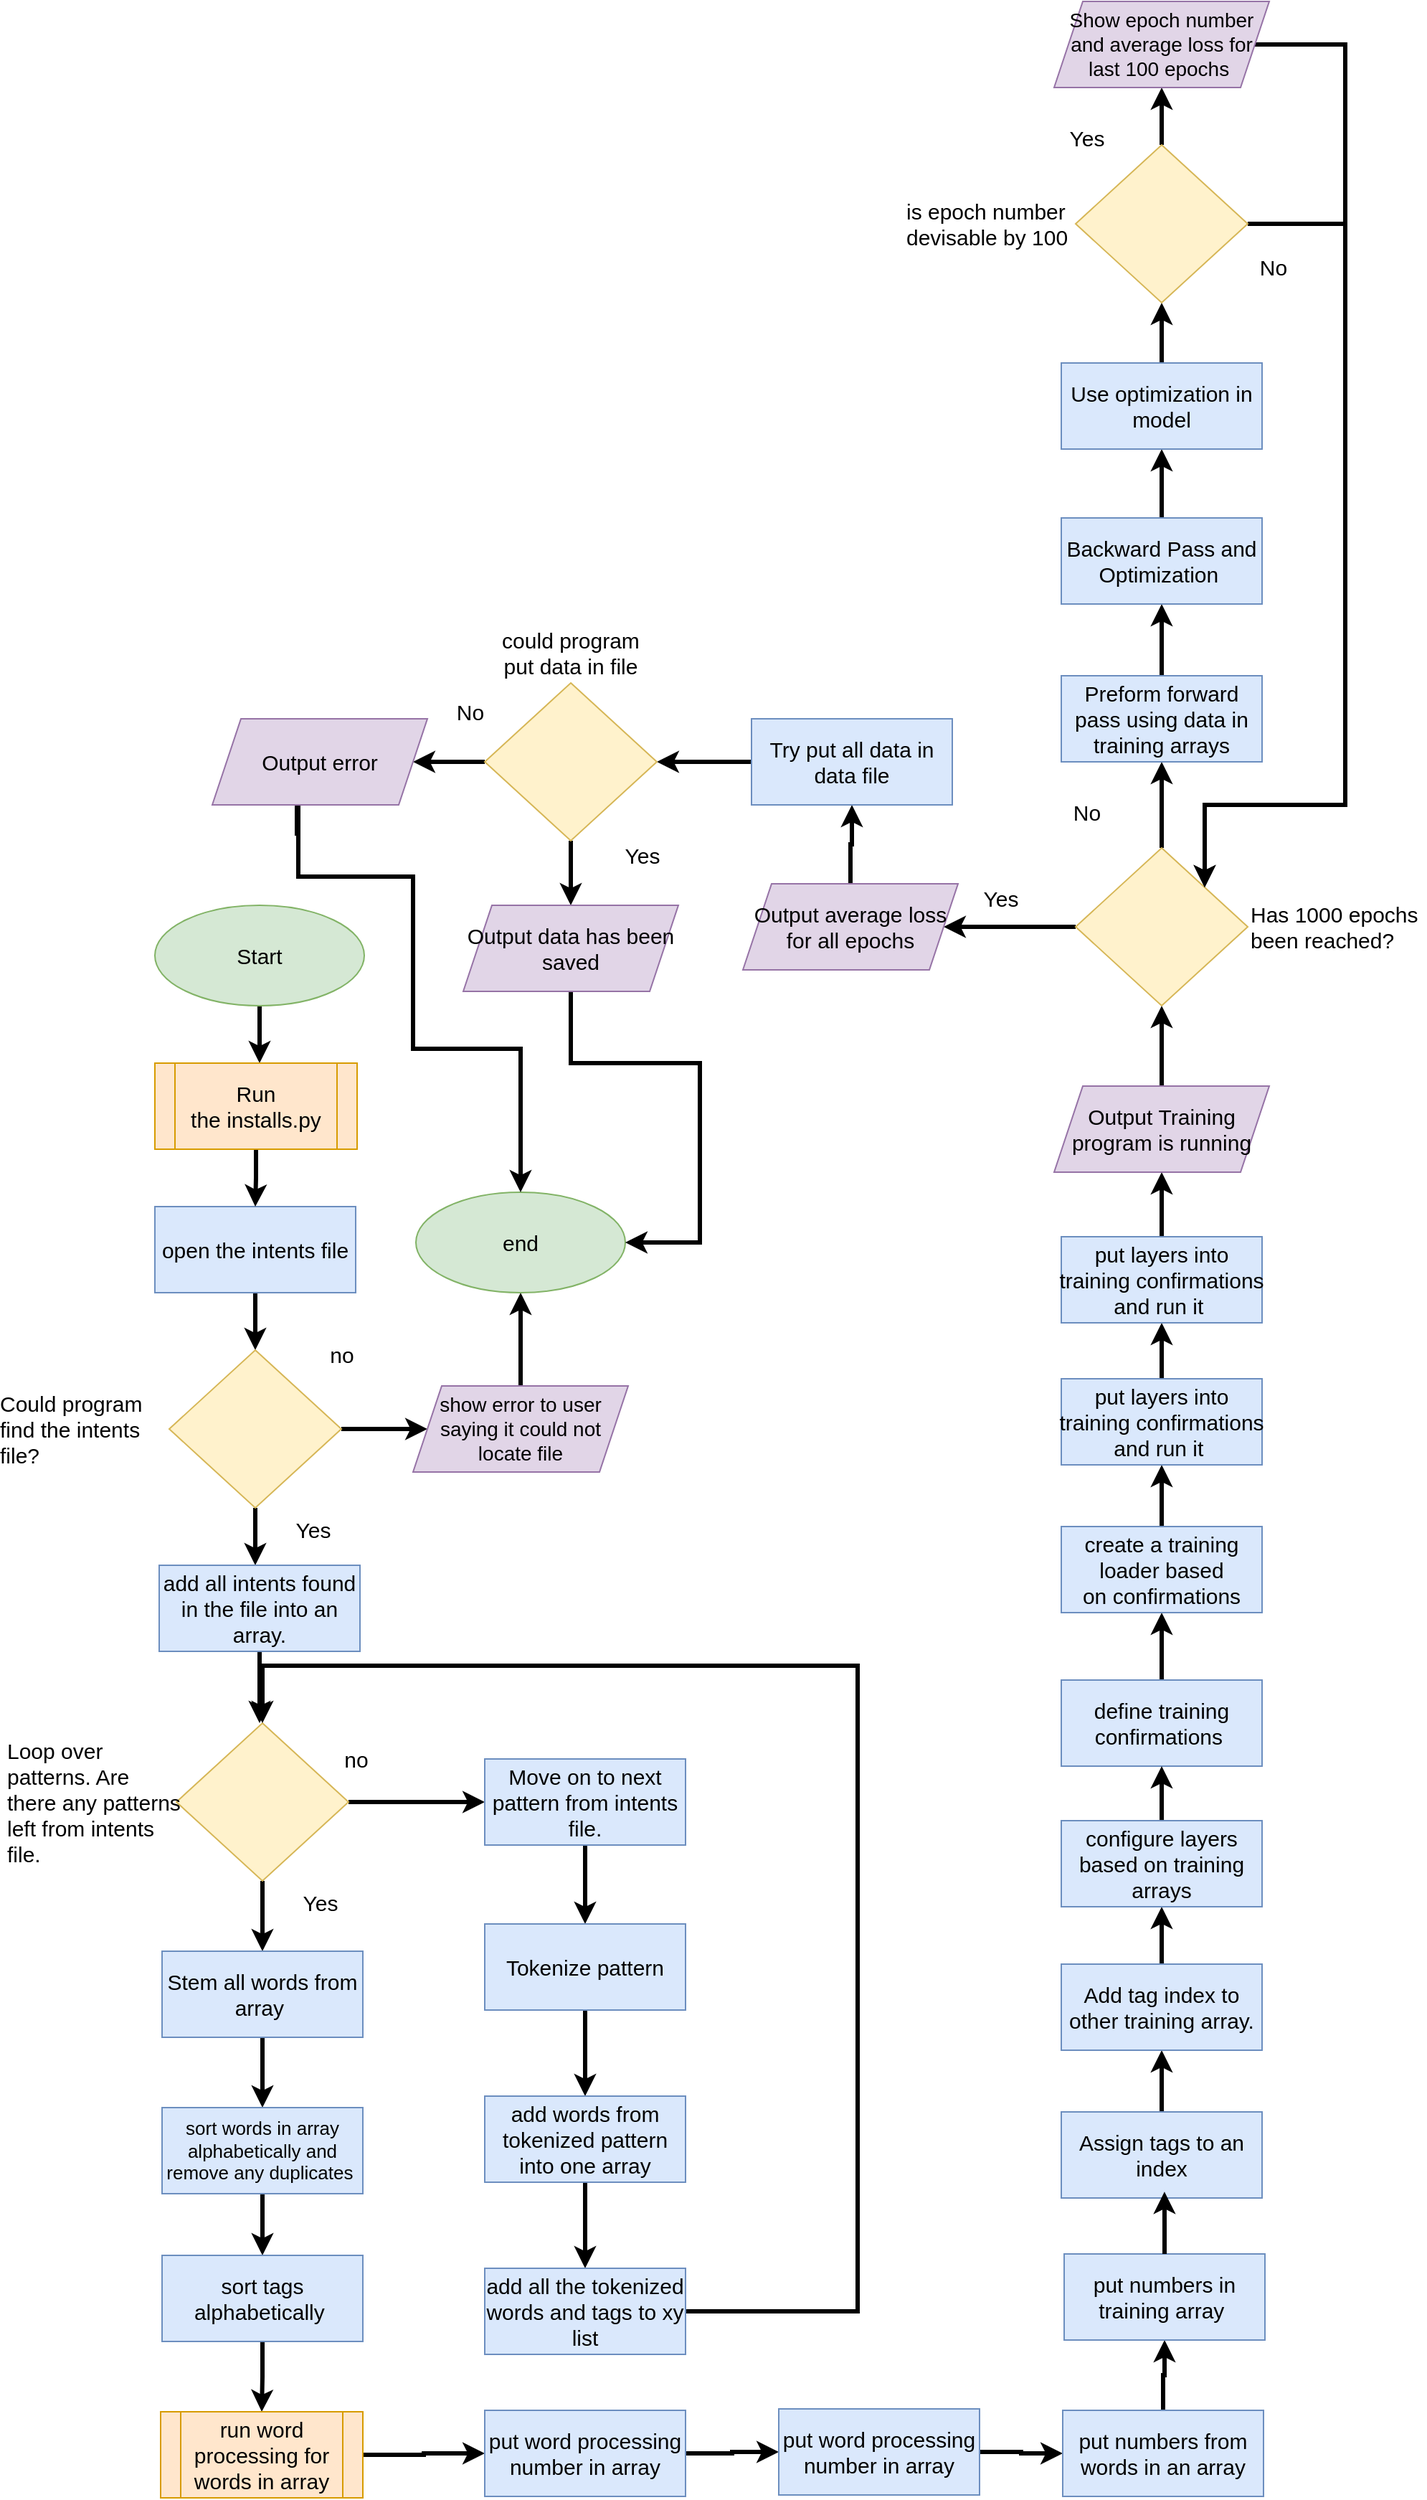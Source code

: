 <mxfile version="24.3.1" type="device">
  <diagram name="Page-1" id="EZdkC9e9c0LD5u9Oa954">
    <mxGraphModel dx="2385" dy="2564" grid="1" gridSize="10" guides="0" tooltips="1" connect="1" arrows="1" fold="1" page="1" pageScale="1" pageWidth="827" pageHeight="1169" math="0" shadow="0">
      <root>
        <mxCell id="0" />
        <mxCell id="1" parent="0" />
        <mxCell id="d-5au6aOCy3gzfB2CsG_-3" style="edgeStyle=orthogonalEdgeStyle;rounded=0;orthogonalLoop=1;jettySize=auto;html=1;strokeWidth=3;" parent="1" source="d-5au6aOCy3gzfB2CsG_-1" edge="1">
          <mxGeometry relative="1" as="geometry">
            <mxPoint x="213" y="160" as="targetPoint" />
          </mxGeometry>
        </mxCell>
        <mxCell id="d-5au6aOCy3gzfB2CsG_-1" value="&lt;font style=&quot;font-size: 15px;&quot;&gt;Start&lt;/font&gt;" style="ellipse;whiteSpace=wrap;html=1;fillColor=#d5e8d4;strokeColor=#82b366;" parent="1" vertex="1">
          <mxGeometry x="140" y="50" width="146" height="70" as="geometry" />
        </mxCell>
        <mxCell id="d-5au6aOCy3gzfB2CsG_-11" style="edgeStyle=orthogonalEdgeStyle;rounded=0;orthogonalLoop=1;jettySize=auto;html=1;strokeColor=default;strokeWidth=3;align=center;verticalAlign=middle;fontFamily=Helvetica;fontSize=12;fontColor=default;labelBackgroundColor=default;endArrow=classic;" parent="1" source="d-5au6aOCy3gzfB2CsG_-4" target="d-5au6aOCy3gzfB2CsG_-10" edge="1">
          <mxGeometry relative="1" as="geometry" />
        </mxCell>
        <mxCell id="d-5au6aOCy3gzfB2CsG_-4" value="&lt;span style=&quot;font-size: 15px;&quot;&gt;open the intents file&lt;/span&gt;" style="rounded=0;whiteSpace=wrap;html=1;fillColor=#dae8fc;strokeColor=#6c8ebf;" parent="1" vertex="1">
          <mxGeometry x="140" y="260" width="140" height="60" as="geometry" />
        </mxCell>
        <mxCell id="d-5au6aOCy3gzfB2CsG_-7" style="edgeStyle=orthogonalEdgeStyle;rounded=0;orthogonalLoop=1;jettySize=auto;html=1;strokeColor=default;strokeWidth=3;align=center;verticalAlign=middle;fontFamily=Helvetica;fontSize=11;fontColor=default;labelBackgroundColor=default;endArrow=classic;" parent="1" source="d-5au6aOCy3gzfB2CsG_-5" target="d-5au6aOCy3gzfB2CsG_-4" edge="1">
          <mxGeometry relative="1" as="geometry" />
        </mxCell>
        <mxCell id="d-5au6aOCy3gzfB2CsG_-5" value="&lt;span style=&quot;font-size: 15px;&quot;&gt;Run the&amp;nbsp;installs.py&lt;/span&gt;" style="shape=process;whiteSpace=wrap;html=1;backgroundOutline=1;fillColor=#ffe6cc;strokeColor=#d79b00;" parent="1" vertex="1">
          <mxGeometry x="140" y="160" width="141" height="60" as="geometry" />
        </mxCell>
        <mxCell id="d-5au6aOCy3gzfB2CsG_-13" style="edgeStyle=orthogonalEdgeStyle;rounded=0;orthogonalLoop=1;jettySize=auto;html=1;strokeColor=default;strokeWidth=3;align=center;verticalAlign=middle;fontFamily=Helvetica;fontSize=12;fontColor=default;labelBackgroundColor=default;endArrow=classic;" parent="1" source="d-5au6aOCy3gzfB2CsG_-10" target="d-5au6aOCy3gzfB2CsG_-12" edge="1">
          <mxGeometry relative="1" as="geometry" />
        </mxCell>
        <mxCell id="d-5au6aOCy3gzfB2CsG_-20" style="edgeStyle=orthogonalEdgeStyle;rounded=0;orthogonalLoop=1;jettySize=auto;html=1;strokeColor=default;strokeWidth=3;align=center;verticalAlign=middle;fontFamily=Helvetica;fontSize=12;fontColor=default;labelBackgroundColor=default;endArrow=classic;" parent="1" source="d-5au6aOCy3gzfB2CsG_-10" edge="1">
          <mxGeometry relative="1" as="geometry">
            <mxPoint x="210" y="510" as="targetPoint" />
          </mxGeometry>
        </mxCell>
        <mxCell id="d-5au6aOCy3gzfB2CsG_-10" value="&lt;font style=&quot;font-size: 15px;&quot;&gt;Could program find the intents file?&lt;/font&gt;" style="rhombus;whiteSpace=wrap;html=1;rounded=0;strokeColor=#d6b656;align=left;verticalAlign=middle;fontFamily=Helvetica;fontSize=12;fillColor=#fff2cc;labelPosition=left;verticalLabelPosition=middle;" parent="1" vertex="1">
          <mxGeometry x="150" y="360" width="120" height="110" as="geometry" />
        </mxCell>
        <mxCell id="d-5au6aOCy3gzfB2CsG_-17" style="edgeStyle=orthogonalEdgeStyle;rounded=0;orthogonalLoop=1;jettySize=auto;html=1;strokeColor=default;strokeWidth=3;align=center;verticalAlign=middle;fontFamily=Helvetica;fontSize=12;fontColor=default;labelBackgroundColor=default;endArrow=classic;" parent="1" source="d-5au6aOCy3gzfB2CsG_-12" target="d-5au6aOCy3gzfB2CsG_-16" edge="1">
          <mxGeometry relative="1" as="geometry" />
        </mxCell>
        <mxCell id="d-5au6aOCy3gzfB2CsG_-12" value="&lt;font style=&quot;font-size: 14px;&quot;&gt;show error to user saying it could not locate file&lt;/font&gt;" style="shape=parallelogram;perimeter=parallelogramPerimeter;whiteSpace=wrap;html=1;fixedSize=1;rounded=0;strokeColor=#9673a6;align=center;verticalAlign=middle;fontFamily=Helvetica;fontSize=12;fillColor=#e1d5e7;" parent="1" vertex="1">
          <mxGeometry x="320" y="385" width="150" height="60" as="geometry" />
        </mxCell>
        <mxCell id="d-5au6aOCy3gzfB2CsG_-14" value="&lt;font style=&quot;font-size: 15px;&quot;&gt;no&lt;/font&gt;" style="text;html=1;align=center;verticalAlign=middle;resizable=0;points=[];autosize=1;strokeColor=none;fillColor=none;fontFamily=Helvetica;fontSize=12;fontColor=default;" parent="1" vertex="1">
          <mxGeometry x="250" y="348" width="40" height="30" as="geometry" />
        </mxCell>
        <mxCell id="d-5au6aOCy3gzfB2CsG_-16" value="&lt;span style=&quot;font-size: 15px;&quot;&gt;end&lt;/span&gt;" style="ellipse;whiteSpace=wrap;html=1;fillColor=#d5e8d4;strokeColor=#82b366;" parent="1" vertex="1">
          <mxGeometry x="322" y="250" width="146" height="70" as="geometry" />
        </mxCell>
        <mxCell id="d-5au6aOCy3gzfB2CsG_-21" value="&lt;span style=&quot;font-size: 15px;&quot;&gt;Yes&lt;/span&gt;" style="text;html=1;align=center;verticalAlign=middle;resizable=0;points=[];autosize=1;strokeColor=none;fillColor=none;fontFamily=Helvetica;fontSize=12;fontColor=default;" parent="1" vertex="1">
          <mxGeometry x="225" y="470" width="50" height="30" as="geometry" />
        </mxCell>
        <mxCell id="d-5au6aOCy3gzfB2CsG_-24" style="edgeStyle=orthogonalEdgeStyle;rounded=0;orthogonalLoop=1;jettySize=auto;html=1;strokeColor=default;strokeWidth=3;align=center;verticalAlign=middle;fontFamily=Helvetica;fontSize=12;fontColor=default;labelBackgroundColor=default;endArrow=classic;" parent="1" source="d-5au6aOCy3gzfB2CsG_-22" edge="1">
          <mxGeometry relative="1" as="geometry">
            <mxPoint x="213" y="620" as="targetPoint" />
          </mxGeometry>
        </mxCell>
        <mxCell id="d-5au6aOCy3gzfB2CsG_-22" value="&lt;span style=&quot;font-size: 15px;&quot;&gt;add all intents found in the file into an array.&lt;/span&gt;" style="rounded=0;whiteSpace=wrap;html=1;fillColor=#dae8fc;strokeColor=#6c8ebf;" parent="1" vertex="1">
          <mxGeometry x="143" y="510" width="140" height="60" as="geometry" />
        </mxCell>
        <mxCell id="d-5au6aOCy3gzfB2CsG_-27" style="edgeStyle=orthogonalEdgeStyle;rounded=0;orthogonalLoop=1;jettySize=auto;html=1;strokeColor=default;strokeWidth=3;align=center;verticalAlign=middle;fontFamily=Helvetica;fontSize=12;fontColor=default;labelBackgroundColor=default;endArrow=classic;" parent="1" source="d-5au6aOCy3gzfB2CsG_-25" target="d-5au6aOCy3gzfB2CsG_-26" edge="1">
          <mxGeometry relative="1" as="geometry" />
        </mxCell>
        <mxCell id="d-5au6aOCy3gzfB2CsG_-38" style="edgeStyle=orthogonalEdgeStyle;rounded=0;orthogonalLoop=1;jettySize=auto;html=1;strokeColor=default;strokeWidth=3;align=center;verticalAlign=middle;fontFamily=Helvetica;fontSize=12;fontColor=default;labelBackgroundColor=default;endArrow=classic;" parent="1" source="d-5au6aOCy3gzfB2CsG_-25" target="d-5au6aOCy3gzfB2CsG_-36" edge="1">
          <mxGeometry relative="1" as="geometry" />
        </mxCell>
        <mxCell id="d-5au6aOCy3gzfB2CsG_-25" value="&lt;span style=&quot;font-size: 15px;&quot;&gt;Loop over patterns. Are there any patterns left from intents file.&lt;/span&gt;" style="rhombus;whiteSpace=wrap;html=1;rounded=0;strokeColor=#d6b656;align=left;verticalAlign=middle;fontFamily=Helvetica;fontSize=12;fillColor=#fff2cc;labelPosition=left;verticalLabelPosition=middle;" parent="1" vertex="1">
          <mxGeometry x="155" y="620" width="120" height="110" as="geometry" />
        </mxCell>
        <mxCell id="d-5au6aOCy3gzfB2CsG_-29" style="edgeStyle=orthogonalEdgeStyle;rounded=0;orthogonalLoop=1;jettySize=auto;html=1;entryX=0.5;entryY=0;entryDx=0;entryDy=0;strokeColor=default;strokeWidth=3;align=center;verticalAlign=middle;fontFamily=Helvetica;fontSize=12;fontColor=default;labelBackgroundColor=default;endArrow=classic;" parent="1" source="d-5au6aOCy3gzfB2CsG_-26" target="d-5au6aOCy3gzfB2CsG_-28" edge="1">
          <mxGeometry relative="1" as="geometry" />
        </mxCell>
        <mxCell id="d-5au6aOCy3gzfB2CsG_-26" value="&lt;span style=&quot;font-size: 15px;&quot;&gt;Move on to next pattern from intents file.&lt;/span&gt;" style="rounded=0;whiteSpace=wrap;html=1;fillColor=#dae8fc;strokeColor=#6c8ebf;" parent="1" vertex="1">
          <mxGeometry x="370" y="645" width="140" height="60" as="geometry" />
        </mxCell>
        <mxCell id="d-5au6aOCy3gzfB2CsG_-31" style="edgeStyle=orthogonalEdgeStyle;rounded=0;orthogonalLoop=1;jettySize=auto;html=1;strokeColor=default;strokeWidth=3;align=center;verticalAlign=middle;fontFamily=Helvetica;fontSize=12;fontColor=default;labelBackgroundColor=default;endArrow=classic;" parent="1" source="d-5au6aOCy3gzfB2CsG_-28" target="d-5au6aOCy3gzfB2CsG_-30" edge="1">
          <mxGeometry relative="1" as="geometry" />
        </mxCell>
        <mxCell id="d-5au6aOCy3gzfB2CsG_-28" value="&lt;span style=&quot;font-size: 15px;&quot;&gt;Tokenize pattern&lt;/span&gt;" style="rounded=0;whiteSpace=wrap;html=1;fillColor=#dae8fc;strokeColor=#6c8ebf;" parent="1" vertex="1">
          <mxGeometry x="370" y="760" width="140" height="60" as="geometry" />
        </mxCell>
        <mxCell id="d-5au6aOCy3gzfB2CsG_-34" style="edgeStyle=orthogonalEdgeStyle;rounded=0;orthogonalLoop=1;jettySize=auto;html=1;strokeColor=default;strokeWidth=3;align=center;verticalAlign=middle;fontFamily=Helvetica;fontSize=12;fontColor=default;labelBackgroundColor=default;endArrow=classic;" parent="1" source="d-5au6aOCy3gzfB2CsG_-30" target="d-5au6aOCy3gzfB2CsG_-33" edge="1">
          <mxGeometry relative="1" as="geometry" />
        </mxCell>
        <mxCell id="d-5au6aOCy3gzfB2CsG_-30" value="&lt;span style=&quot;font-size: 15px;&quot;&gt;add words from tokenized pattern into one array&lt;/span&gt;" style="rounded=0;whiteSpace=wrap;html=1;fillColor=#dae8fc;strokeColor=#6c8ebf;" parent="1" vertex="1">
          <mxGeometry x="370" y="880" width="140" height="60" as="geometry" />
        </mxCell>
        <mxCell id="d-5au6aOCy3gzfB2CsG_-32" value="&lt;font style=&quot;font-size: 15px;&quot;&gt;no&lt;/font&gt;" style="text;html=1;align=center;verticalAlign=middle;resizable=0;points=[];autosize=1;strokeColor=none;fillColor=none;fontFamily=Helvetica;fontSize=12;fontColor=default;" parent="1" vertex="1">
          <mxGeometry x="260" y="630" width="40" height="30" as="geometry" />
        </mxCell>
        <mxCell id="d-5au6aOCy3gzfB2CsG_-35" style="edgeStyle=orthogonalEdgeStyle;rounded=0;orthogonalLoop=1;jettySize=auto;html=1;entryX=0.5;entryY=0;entryDx=0;entryDy=0;strokeColor=default;strokeWidth=3;align=center;verticalAlign=middle;fontFamily=Helvetica;fontSize=12;fontColor=default;labelBackgroundColor=default;endArrow=classic;" parent="1" source="d-5au6aOCy3gzfB2CsG_-33" target="d-5au6aOCy3gzfB2CsG_-25" edge="1">
          <mxGeometry relative="1" as="geometry">
            <Array as="points">
              <mxPoint x="630" y="1030" />
              <mxPoint x="630" y="580" />
              <mxPoint x="215" y="580" />
            </Array>
          </mxGeometry>
        </mxCell>
        <mxCell id="d-5au6aOCy3gzfB2CsG_-33" value="&lt;span style=&quot;font-size: 15px;&quot;&gt;add all the tokenized words and tags to xy list&lt;/span&gt;" style="rounded=0;whiteSpace=wrap;html=1;fillColor=#dae8fc;strokeColor=#6c8ebf;" parent="1" vertex="1">
          <mxGeometry x="370" y="1000" width="140" height="60" as="geometry" />
        </mxCell>
        <mxCell id="d-5au6aOCy3gzfB2CsG_-42" style="edgeStyle=orthogonalEdgeStyle;rounded=0;orthogonalLoop=1;jettySize=auto;html=1;strokeColor=default;strokeWidth=3;align=center;verticalAlign=middle;fontFamily=Helvetica;fontSize=12;fontColor=default;labelBackgroundColor=default;endArrow=classic;" parent="1" source="d-5au6aOCy3gzfB2CsG_-36" target="d-5au6aOCy3gzfB2CsG_-40" edge="1">
          <mxGeometry relative="1" as="geometry" />
        </mxCell>
        <mxCell id="d-5au6aOCy3gzfB2CsG_-36" value="&lt;span style=&quot;font-size: 15px;&quot;&gt;Stem all words from array&amp;nbsp;&lt;/span&gt;" style="rounded=0;whiteSpace=wrap;html=1;fillColor=#dae8fc;strokeColor=#6c8ebf;" parent="1" vertex="1">
          <mxGeometry x="145" y="779" width="140" height="60" as="geometry" />
        </mxCell>
        <mxCell id="d-5au6aOCy3gzfB2CsG_-39" value="&lt;span style=&quot;font-size: 15px;&quot;&gt;Yes&lt;/span&gt;" style="text;html=1;align=center;verticalAlign=middle;resizable=0;points=[];autosize=1;strokeColor=none;fillColor=none;fontFamily=Helvetica;fontSize=12;fontColor=default;" parent="1" vertex="1">
          <mxGeometry x="230" y="730" width="50" height="30" as="geometry" />
        </mxCell>
        <mxCell id="d-5au6aOCy3gzfB2CsG_-44" style="edgeStyle=orthogonalEdgeStyle;rounded=0;orthogonalLoop=1;jettySize=auto;html=1;strokeColor=default;strokeWidth=3;align=center;verticalAlign=middle;fontFamily=Helvetica;fontSize=12;fontColor=default;labelBackgroundColor=default;endArrow=classic;" parent="1" source="d-5au6aOCy3gzfB2CsG_-40" target="d-5au6aOCy3gzfB2CsG_-43" edge="1">
          <mxGeometry relative="1" as="geometry" />
        </mxCell>
        <mxCell id="d-5au6aOCy3gzfB2CsG_-40" value="&lt;font style=&quot;font-size: 13px;&quot;&gt;sort words in array alphabetically and remove any duplicates&amp;nbsp;&lt;/font&gt;" style="rounded=0;whiteSpace=wrap;html=1;fillColor=#dae8fc;strokeColor=#6c8ebf;" parent="1" vertex="1">
          <mxGeometry x="145" y="888" width="140" height="60" as="geometry" />
        </mxCell>
        <mxCell id="d-5au6aOCy3gzfB2CsG_-46" style="edgeStyle=orthogonalEdgeStyle;rounded=0;orthogonalLoop=1;jettySize=auto;html=1;strokeColor=default;strokeWidth=3;align=center;verticalAlign=middle;fontFamily=Helvetica;fontSize=12;fontColor=default;labelBackgroundColor=default;endArrow=classic;" parent="1" source="d-5au6aOCy3gzfB2CsG_-43" target="d-5au6aOCy3gzfB2CsG_-45" edge="1">
          <mxGeometry relative="1" as="geometry" />
        </mxCell>
        <mxCell id="d-5au6aOCy3gzfB2CsG_-43" value="&lt;font style=&quot;font-size: 15px;&quot;&gt;sort tags alphabetically&amp;nbsp;&lt;/font&gt;" style="rounded=0;whiteSpace=wrap;html=1;fillColor=#dae8fc;strokeColor=#6c8ebf;" parent="1" vertex="1">
          <mxGeometry x="145" y="991" width="140" height="60" as="geometry" />
        </mxCell>
        <mxCell id="d-5au6aOCy3gzfB2CsG_-51" style="edgeStyle=orthogonalEdgeStyle;rounded=0;orthogonalLoop=1;jettySize=auto;html=1;strokeColor=default;strokeWidth=3;align=center;verticalAlign=middle;fontFamily=Helvetica;fontSize=12;fontColor=default;labelBackgroundColor=default;endArrow=classic;" parent="1" source="d-5au6aOCy3gzfB2CsG_-45" target="d-5au6aOCy3gzfB2CsG_-47" edge="1">
          <mxGeometry relative="1" as="geometry" />
        </mxCell>
        <mxCell id="d-5au6aOCy3gzfB2CsG_-45" value="&lt;span style=&quot;font-size: 15px;&quot;&gt;run word processing for words in array&lt;/span&gt;" style="shape=process;whiteSpace=wrap;html=1;backgroundOutline=1;fillColor=#ffe6cc;strokeColor=#d79b00;" parent="1" vertex="1">
          <mxGeometry x="144" y="1100" width="141" height="60" as="geometry" />
        </mxCell>
        <mxCell id="d-5au6aOCy3gzfB2CsG_-52" value="" style="edgeStyle=orthogonalEdgeStyle;rounded=0;orthogonalLoop=1;jettySize=auto;html=1;strokeColor=default;strokeWidth=3;align=center;verticalAlign=middle;fontFamily=Helvetica;fontSize=12;fontColor=default;labelBackgroundColor=default;endArrow=classic;" parent="1" source="d-5au6aOCy3gzfB2CsG_-47" target="d-5au6aOCy3gzfB2CsG_-49" edge="1">
          <mxGeometry relative="1" as="geometry" />
        </mxCell>
        <mxCell id="d-5au6aOCy3gzfB2CsG_-47" value="&lt;span style=&quot;font-size: 15px;&quot;&gt;put word processing number in array&lt;/span&gt;" style="rounded=0;whiteSpace=wrap;html=1;fillColor=#dae8fc;strokeColor=#6c8ebf;" parent="1" vertex="1">
          <mxGeometry x="370" y="1099" width="140" height="60" as="geometry" />
        </mxCell>
        <mxCell id="d-5au6aOCy3gzfB2CsG_-54" style="edgeStyle=orthogonalEdgeStyle;rounded=0;orthogonalLoop=1;jettySize=auto;html=1;strokeColor=default;strokeWidth=3;align=center;verticalAlign=middle;fontFamily=Helvetica;fontSize=12;fontColor=default;labelBackgroundColor=default;endArrow=classic;" parent="1" source="d-5au6aOCy3gzfB2CsG_-49" target="d-5au6aOCy3gzfB2CsG_-53" edge="1">
          <mxGeometry relative="1" as="geometry" />
        </mxCell>
        <mxCell id="d-5au6aOCy3gzfB2CsG_-49" value="&lt;span style=&quot;font-size: 15px;&quot;&gt;put word processing number in array&lt;/span&gt;" style="rounded=0;whiteSpace=wrap;html=1;fillColor=#dae8fc;strokeColor=#6c8ebf;" parent="1" vertex="1">
          <mxGeometry x="575" y="1098" width="140" height="60" as="geometry" />
        </mxCell>
        <mxCell id="G8sHn2Yi3jDlpyJJfTSS-2" style="edgeStyle=orthogonalEdgeStyle;rounded=0;orthogonalLoop=1;jettySize=auto;html=1;strokeWidth=3;" parent="1" source="d-5au6aOCy3gzfB2CsG_-53" target="G8sHn2Yi3jDlpyJJfTSS-1" edge="1">
          <mxGeometry relative="1" as="geometry" />
        </mxCell>
        <mxCell id="d-5au6aOCy3gzfB2CsG_-53" value="&lt;span style=&quot;font-size: 15px;&quot;&gt;put numbers from words in an array&lt;/span&gt;" style="rounded=0;whiteSpace=wrap;html=1;fillColor=#dae8fc;strokeColor=#6c8ebf;" parent="1" vertex="1">
          <mxGeometry x="773" y="1099" width="140" height="60" as="geometry" />
        </mxCell>
        <mxCell id="G8sHn2Yi3jDlpyJJfTSS-1" value="&lt;span style=&quot;font-size: 15px;&quot;&gt;put numbers in training array&amp;nbsp;&lt;/span&gt;" style="rounded=0;whiteSpace=wrap;html=1;fillColor=#dae8fc;strokeColor=#6c8ebf;" parent="1" vertex="1">
          <mxGeometry x="774" y="990" width="140" height="60" as="geometry" />
        </mxCell>
        <mxCell id="G8sHn2Yi3jDlpyJJfTSS-6" style="edgeStyle=orthogonalEdgeStyle;rounded=0;orthogonalLoop=1;jettySize=auto;html=1;strokeWidth=3;" parent="1" source="G8sHn2Yi3jDlpyJJfTSS-3" target="G8sHn2Yi3jDlpyJJfTSS-5" edge="1">
          <mxGeometry relative="1" as="geometry" />
        </mxCell>
        <mxCell id="G8sHn2Yi3jDlpyJJfTSS-3" value="&lt;span style=&quot;font-size: 15px;&quot;&gt;Assign tags to an index&lt;/span&gt;" style="rounded=0;whiteSpace=wrap;html=1;fillColor=#dae8fc;strokeColor=#6c8ebf;" parent="1" vertex="1">
          <mxGeometry x="772" y="891" width="140" height="60" as="geometry" />
        </mxCell>
        <mxCell id="G8sHn2Yi3jDlpyJJfTSS-4" style="edgeStyle=orthogonalEdgeStyle;rounded=0;orthogonalLoop=1;jettySize=auto;html=1;entryX=0.514;entryY=0.928;entryDx=0;entryDy=0;entryPerimeter=0;strokeWidth=3;" parent="1" source="G8sHn2Yi3jDlpyJJfTSS-1" target="G8sHn2Yi3jDlpyJJfTSS-3" edge="1">
          <mxGeometry relative="1" as="geometry" />
        </mxCell>
        <mxCell id="G8sHn2Yi3jDlpyJJfTSS-17" value="" style="edgeStyle=orthogonalEdgeStyle;rounded=0;orthogonalLoop=1;jettySize=auto;html=1;strokeWidth=3;" parent="1" source="G8sHn2Yi3jDlpyJJfTSS-5" target="G8sHn2Yi3jDlpyJJfTSS-15" edge="1">
          <mxGeometry relative="1" as="geometry" />
        </mxCell>
        <mxCell id="G8sHn2Yi3jDlpyJJfTSS-5" value="&lt;span style=&quot;font-size: 15px;&quot;&gt;Add tag index to other training array.&lt;/span&gt;" style="rounded=0;whiteSpace=wrap;html=1;fillColor=#dae8fc;strokeColor=#6c8ebf;" parent="1" vertex="1">
          <mxGeometry x="772" y="788" width="140" height="60" as="geometry" />
        </mxCell>
        <mxCell id="G8sHn2Yi3jDlpyJJfTSS-12" value="" style="edgeStyle=orthogonalEdgeStyle;rounded=0;orthogonalLoop=1;jettySize=auto;html=1;strokeWidth=3;" parent="1" source="G8sHn2Yi3jDlpyJJfTSS-9" target="G8sHn2Yi3jDlpyJJfTSS-11" edge="1">
          <mxGeometry relative="1" as="geometry" />
        </mxCell>
        <mxCell id="G8sHn2Yi3jDlpyJJfTSS-9" value="&lt;span style=&quot;font-size: 15px;&quot;&gt;define training confirmations&amp;nbsp;&lt;/span&gt;" style="rounded=0;whiteSpace=wrap;html=1;fillColor=#dae8fc;strokeColor=#6c8ebf;" parent="1" vertex="1">
          <mxGeometry x="772" y="590" width="140" height="60" as="geometry" />
        </mxCell>
        <mxCell id="G8sHn2Yi3jDlpyJJfTSS-14" value="" style="edgeStyle=orthogonalEdgeStyle;rounded=0;orthogonalLoop=1;jettySize=auto;html=1;strokeWidth=3;" parent="1" source="G8sHn2Yi3jDlpyJJfTSS-11" target="G8sHn2Yi3jDlpyJJfTSS-13" edge="1">
          <mxGeometry relative="1" as="geometry" />
        </mxCell>
        <mxCell id="G8sHn2Yi3jDlpyJJfTSS-11" value="&lt;span style=&quot;font-size: 15px;&quot;&gt;create a training loader based on&amp;nbsp;&lt;/span&gt;&lt;span style=&quot;font-size: 15px;&quot;&gt;confirmations&lt;/span&gt;" style="rounded=0;whiteSpace=wrap;html=1;fillColor=#dae8fc;strokeColor=#6c8ebf;" parent="1" vertex="1">
          <mxGeometry x="772" y="483" width="140" height="60" as="geometry" />
        </mxCell>
        <mxCell id="G8sHn2Yi3jDlpyJJfTSS-19" value="" style="edgeStyle=orthogonalEdgeStyle;rounded=0;orthogonalLoop=1;jettySize=auto;html=1;strokeWidth=3;" parent="1" source="G8sHn2Yi3jDlpyJJfTSS-13" target="G8sHn2Yi3jDlpyJJfTSS-18" edge="1">
          <mxGeometry relative="1" as="geometry" />
        </mxCell>
        <mxCell id="G8sHn2Yi3jDlpyJJfTSS-13" value="&lt;span style=&quot;font-size: 15px;&quot;&gt;put layers into training&amp;nbsp;&lt;/span&gt;&lt;span style=&quot;font-size: 15px; background-color: initial;&quot;&gt;confirmations and run it&amp;nbsp;&lt;/span&gt;" style="rounded=0;whiteSpace=wrap;html=1;fillColor=#dae8fc;strokeColor=#6c8ebf;" parent="1" vertex="1">
          <mxGeometry x="772" y="380" width="140" height="60" as="geometry" />
        </mxCell>
        <mxCell id="G8sHn2Yi3jDlpyJJfTSS-16" value="" style="edgeStyle=orthogonalEdgeStyle;rounded=0;orthogonalLoop=1;jettySize=auto;html=1;strokeWidth=3;" parent="1" source="G8sHn2Yi3jDlpyJJfTSS-15" target="G8sHn2Yi3jDlpyJJfTSS-9" edge="1">
          <mxGeometry relative="1" as="geometry" />
        </mxCell>
        <mxCell id="G8sHn2Yi3jDlpyJJfTSS-15" value="&lt;span style=&quot;font-size: 15px;&quot;&gt;configure layers based on training arrays&lt;/span&gt;" style="rounded=0;whiteSpace=wrap;html=1;fillColor=#dae8fc;strokeColor=#6c8ebf;" parent="1" vertex="1">
          <mxGeometry x="772" y="688" width="140" height="60" as="geometry" />
        </mxCell>
        <mxCell id="G8sHn2Yi3jDlpyJJfTSS-21" value="" style="edgeStyle=orthogonalEdgeStyle;rounded=0;orthogonalLoop=1;jettySize=auto;html=1;strokeWidth=3;" parent="1" source="G8sHn2Yi3jDlpyJJfTSS-18" target="G8sHn2Yi3jDlpyJJfTSS-20" edge="1">
          <mxGeometry relative="1" as="geometry" />
        </mxCell>
        <mxCell id="G8sHn2Yi3jDlpyJJfTSS-18" value="&lt;span style=&quot;font-size: 15px;&quot;&gt;put layers into training&amp;nbsp;&lt;/span&gt;&lt;span style=&quot;font-size: 15px; background-color: initial;&quot;&gt;confirmations and run it&amp;nbsp;&lt;/span&gt;" style="rounded=0;whiteSpace=wrap;html=1;fillColor=#dae8fc;strokeColor=#6c8ebf;" parent="1" vertex="1">
          <mxGeometry x="772" y="281" width="140" height="60" as="geometry" />
        </mxCell>
        <mxCell id="G8sHn2Yi3jDlpyJJfTSS-26" value="" style="edgeStyle=orthogonalEdgeStyle;rounded=0;orthogonalLoop=1;jettySize=auto;html=1;fontSize=15;strokeWidth=3;" parent="1" source="G8sHn2Yi3jDlpyJJfTSS-20" target="G8sHn2Yi3jDlpyJJfTSS-22" edge="1">
          <mxGeometry relative="1" as="geometry" />
        </mxCell>
        <mxCell id="G8sHn2Yi3jDlpyJJfTSS-20" value="&lt;font style=&quot;font-size: 15px;&quot; face=&quot;Helvetica&quot;&gt;&lt;span style=&quot;&quot;&gt;Output&amp;nbsp;&lt;/span&gt;&lt;span style=&quot;&quot;&gt;Training program is running&lt;/span&gt;&lt;/font&gt;" style="shape=parallelogram;perimeter=parallelogramPerimeter;whiteSpace=wrap;html=1;fixedSize=1;rounded=0;strokeColor=#9673a6;align=center;verticalAlign=middle;fontFamily=Helvetica;fontSize=12;fillColor=#e1d5e7;" parent="1" vertex="1">
          <mxGeometry x="767" y="176" width="150" height="60" as="geometry" />
        </mxCell>
        <mxCell id="1r94hrt4ZY39h85qbLNy-3" value="" style="edgeStyle=orthogonalEdgeStyle;rounded=0;orthogonalLoop=1;jettySize=auto;html=1;strokeWidth=3;" edge="1" parent="1" source="G8sHn2Yi3jDlpyJJfTSS-22" target="1r94hrt4ZY39h85qbLNy-2">
          <mxGeometry relative="1" as="geometry" />
        </mxCell>
        <mxCell id="1r94hrt4ZY39h85qbLNy-21" value="" style="edgeStyle=orthogonalEdgeStyle;rounded=0;orthogonalLoop=1;jettySize=auto;html=1;strokeColor=default;strokeWidth=3;align=center;verticalAlign=middle;fontFamily=Helvetica;fontSize=11;fontColor=default;labelBackgroundColor=default;endArrow=classic;" edge="1" parent="1" source="G8sHn2Yi3jDlpyJJfTSS-22" target="1r94hrt4ZY39h85qbLNy-20">
          <mxGeometry relative="1" as="geometry" />
        </mxCell>
        <mxCell id="G8sHn2Yi3jDlpyJJfTSS-22" value="&lt;span style=&quot;font-size: 15px;&quot;&gt;Has 1000 epochs been reached?&lt;/span&gt;" style="rhombus;whiteSpace=wrap;html=1;rounded=0;strokeColor=#d6b656;align=left;verticalAlign=middle;fontFamily=Helvetica;fontSize=12;fillColor=#fff2cc;labelPosition=right;verticalLabelPosition=middle;" parent="1" vertex="1">
          <mxGeometry x="782" y="10" width="120" height="110" as="geometry" />
        </mxCell>
        <mxCell id="1r94hrt4ZY39h85qbLNy-5" value="" style="edgeStyle=orthogonalEdgeStyle;rounded=0;orthogonalLoop=1;jettySize=auto;html=1;strokeWidth=3;" edge="1" parent="1" source="1r94hrt4ZY39h85qbLNy-2" target="1r94hrt4ZY39h85qbLNy-4">
          <mxGeometry relative="1" as="geometry" />
        </mxCell>
        <mxCell id="1r94hrt4ZY39h85qbLNy-2" value="&lt;span style=&quot;font-size: 15px;&quot;&gt;Preform forward pass using data in training arrays&lt;/span&gt;" style="rounded=0;whiteSpace=wrap;html=1;fillColor=#dae8fc;strokeColor=#6c8ebf;" vertex="1" parent="1">
          <mxGeometry x="772" y="-110" width="140" height="60" as="geometry" />
        </mxCell>
        <mxCell id="1r94hrt4ZY39h85qbLNy-9" value="" style="edgeStyle=orthogonalEdgeStyle;rounded=0;orthogonalLoop=1;jettySize=auto;html=1;strokeWidth=3;" edge="1" parent="1" source="1r94hrt4ZY39h85qbLNy-4" target="1r94hrt4ZY39h85qbLNy-8">
          <mxGeometry relative="1" as="geometry" />
        </mxCell>
        <mxCell id="1r94hrt4ZY39h85qbLNy-4" value="&lt;span style=&quot;font-size: 15px;&quot;&gt;Backward Pass and Optimization&amp;nbsp;&lt;/span&gt;" style="rounded=0;whiteSpace=wrap;html=1;fillColor=#dae8fc;strokeColor=#6c8ebf;" vertex="1" parent="1">
          <mxGeometry x="772" y="-220" width="140" height="60" as="geometry" />
        </mxCell>
        <mxCell id="1r94hrt4ZY39h85qbLNy-13" value="" style="edgeStyle=orthogonalEdgeStyle;rounded=0;orthogonalLoop=1;jettySize=auto;html=1;strokeColor=default;strokeWidth=3;align=center;verticalAlign=middle;fontFamily=Helvetica;fontSize=11;fontColor=default;labelBackgroundColor=default;endArrow=classic;" edge="1" parent="1" source="1r94hrt4ZY39h85qbLNy-8" target="1r94hrt4ZY39h85qbLNy-12">
          <mxGeometry relative="1" as="geometry" />
        </mxCell>
        <mxCell id="1r94hrt4ZY39h85qbLNy-8" value="&lt;span style=&quot;font-size: 15px;&quot;&gt;Use optimization in model&lt;/span&gt;" style="rounded=0;whiteSpace=wrap;html=1;fillColor=#dae8fc;strokeColor=#6c8ebf;" vertex="1" parent="1">
          <mxGeometry x="772" y="-328" width="140" height="60" as="geometry" />
        </mxCell>
        <mxCell id="1r94hrt4ZY39h85qbLNy-11" value="&lt;font style=&quot;font-size: 15px;&quot;&gt;No&lt;/font&gt;" style="text;html=1;align=center;verticalAlign=middle;whiteSpace=wrap;rounded=0;fontFamily=Helvetica;fontSize=11;fontColor=default;labelBackgroundColor=default;" vertex="1" parent="1">
          <mxGeometry x="760" y="-30" width="60" height="30" as="geometry" />
        </mxCell>
        <mxCell id="1r94hrt4ZY39h85qbLNy-14" style="edgeStyle=orthogonalEdgeStyle;rounded=0;orthogonalLoop=1;jettySize=auto;html=1;entryX=1;entryY=0;entryDx=0;entryDy=0;strokeColor=default;strokeWidth=3;align=center;verticalAlign=middle;fontFamily=Helvetica;fontSize=11;fontColor=default;labelBackgroundColor=default;endArrow=classic;" edge="1" parent="1" source="1r94hrt4ZY39h85qbLNy-12" target="G8sHn2Yi3jDlpyJJfTSS-22">
          <mxGeometry relative="1" as="geometry">
            <Array as="points">
              <mxPoint x="970" y="-425" />
              <mxPoint x="970" y="-20" />
              <mxPoint x="872" y="-20" />
            </Array>
          </mxGeometry>
        </mxCell>
        <mxCell id="1r94hrt4ZY39h85qbLNy-17" value="" style="edgeStyle=orthogonalEdgeStyle;rounded=0;orthogonalLoop=1;jettySize=auto;html=1;strokeColor=default;strokeWidth=3;align=center;verticalAlign=middle;fontFamily=Helvetica;fontSize=11;fontColor=default;labelBackgroundColor=default;endArrow=classic;" edge="1" parent="1" source="1r94hrt4ZY39h85qbLNy-12" target="1r94hrt4ZY39h85qbLNy-16">
          <mxGeometry relative="1" as="geometry" />
        </mxCell>
        <mxCell id="1r94hrt4ZY39h85qbLNy-12" value="&lt;span style=&quot;font-size: 15px;&quot;&gt;is epoch number devisable by 100&amp;nbsp;&lt;/span&gt;" style="rhombus;whiteSpace=wrap;html=1;rounded=0;strokeColor=#d6b656;align=left;verticalAlign=middle;fontFamily=Helvetica;fontSize=12;fillColor=#fff2cc;labelPosition=left;verticalLabelPosition=middle;" vertex="1" parent="1">
          <mxGeometry x="782" y="-480" width="120" height="110" as="geometry" />
        </mxCell>
        <mxCell id="1r94hrt4ZY39h85qbLNy-15" value="&lt;font style=&quot;font-size: 15px;&quot;&gt;No&lt;/font&gt;" style="text;html=1;align=center;verticalAlign=middle;whiteSpace=wrap;rounded=0;fontFamily=Helvetica;fontSize=11;fontColor=default;labelBackgroundColor=default;" vertex="1" parent="1">
          <mxGeometry x="890" y="-410" width="60" height="30" as="geometry" />
        </mxCell>
        <mxCell id="1r94hrt4ZY39h85qbLNy-18" style="edgeStyle=orthogonalEdgeStyle;rounded=0;orthogonalLoop=1;jettySize=auto;html=1;entryX=1;entryY=0;entryDx=0;entryDy=0;strokeColor=default;strokeWidth=3;align=center;verticalAlign=middle;fontFamily=Helvetica;fontSize=11;fontColor=default;labelBackgroundColor=default;endArrow=classic;" edge="1" parent="1" source="1r94hrt4ZY39h85qbLNy-16" target="G8sHn2Yi3jDlpyJJfTSS-22">
          <mxGeometry relative="1" as="geometry">
            <Array as="points">
              <mxPoint x="970" y="-550" />
              <mxPoint x="970" y="-20" />
              <mxPoint x="872" y="-20" />
            </Array>
          </mxGeometry>
        </mxCell>
        <mxCell id="1r94hrt4ZY39h85qbLNy-16" value="&lt;span style=&quot;font-size: 14px;&quot;&gt;Show epoch number and average loss for last 100 epochs&amp;nbsp;&lt;/span&gt;" style="shape=parallelogram;perimeter=parallelogramPerimeter;whiteSpace=wrap;html=1;fixedSize=1;rounded=0;strokeColor=#9673a6;align=center;verticalAlign=middle;fontFamily=Helvetica;fontSize=12;fillColor=#e1d5e7;" vertex="1" parent="1">
          <mxGeometry x="767" y="-580" width="150" height="60" as="geometry" />
        </mxCell>
        <mxCell id="1r94hrt4ZY39h85qbLNy-19" value="&lt;span style=&quot;font-size: 15px;&quot;&gt;Yes&lt;/span&gt;" style="text;html=1;align=center;verticalAlign=middle;whiteSpace=wrap;rounded=0;fontFamily=Helvetica;fontSize=11;fontColor=default;labelBackgroundColor=default;" vertex="1" parent="1">
          <mxGeometry x="760" y="-500" width="60" height="30" as="geometry" />
        </mxCell>
        <mxCell id="1r94hrt4ZY39h85qbLNy-24" value="" style="edgeStyle=orthogonalEdgeStyle;rounded=0;orthogonalLoop=1;jettySize=auto;html=1;strokeColor=default;strokeWidth=3;align=center;verticalAlign=middle;fontFamily=Helvetica;fontSize=11;fontColor=default;labelBackgroundColor=default;endArrow=classic;" edge="1" parent="1" source="1r94hrt4ZY39h85qbLNy-20" target="1r94hrt4ZY39h85qbLNy-23">
          <mxGeometry relative="1" as="geometry" />
        </mxCell>
        <mxCell id="1r94hrt4ZY39h85qbLNy-20" value="&lt;span style=&quot;font-size: 15px;&quot;&gt;Output average loss for all epochs&lt;/span&gt;" style="shape=parallelogram;perimeter=parallelogramPerimeter;whiteSpace=wrap;html=1;fixedSize=1;rounded=0;strokeColor=#9673a6;align=center;verticalAlign=middle;fontFamily=Helvetica;fontSize=12;fillColor=#e1d5e7;" vertex="1" parent="1">
          <mxGeometry x="550" y="35" width="150" height="60" as="geometry" />
        </mxCell>
        <mxCell id="1r94hrt4ZY39h85qbLNy-22" value="&lt;span style=&quot;font-size: 15px;&quot;&gt;Yes&lt;/span&gt;" style="text;html=1;align=center;verticalAlign=middle;whiteSpace=wrap;rounded=0;fontFamily=Helvetica;fontSize=11;fontColor=default;labelBackgroundColor=default;" vertex="1" parent="1">
          <mxGeometry x="700" y="30" width="60" height="30" as="geometry" />
        </mxCell>
        <mxCell id="1r94hrt4ZY39h85qbLNy-26" value="" style="edgeStyle=orthogonalEdgeStyle;rounded=0;orthogonalLoop=1;jettySize=auto;html=1;strokeColor=default;strokeWidth=3;align=center;verticalAlign=middle;fontFamily=Helvetica;fontSize=11;fontColor=default;labelBackgroundColor=default;endArrow=classic;" edge="1" parent="1" source="1r94hrt4ZY39h85qbLNy-23" target="1r94hrt4ZY39h85qbLNy-25">
          <mxGeometry relative="1" as="geometry" />
        </mxCell>
        <mxCell id="1r94hrt4ZY39h85qbLNy-23" value="&lt;span style=&quot;font-size: 15px;&quot;&gt;Try put all data in data file&lt;/span&gt;" style="rounded=0;whiteSpace=wrap;html=1;fillColor=#dae8fc;strokeColor=#6c8ebf;" vertex="1" parent="1">
          <mxGeometry x="556" y="-80" width="140" height="60" as="geometry" />
        </mxCell>
        <mxCell id="1r94hrt4ZY39h85qbLNy-28" value="" style="edgeStyle=orthogonalEdgeStyle;rounded=0;orthogonalLoop=1;jettySize=auto;html=1;strokeColor=default;strokeWidth=3;align=center;verticalAlign=middle;fontFamily=Helvetica;fontSize=11;fontColor=default;labelBackgroundColor=default;endArrow=classic;" edge="1" parent="1" source="1r94hrt4ZY39h85qbLNy-25" target="1r94hrt4ZY39h85qbLNy-27">
          <mxGeometry relative="1" as="geometry" />
        </mxCell>
        <mxCell id="1r94hrt4ZY39h85qbLNy-30" value="" style="edgeStyle=orthogonalEdgeStyle;rounded=0;orthogonalLoop=1;jettySize=auto;html=1;strokeColor=default;strokeWidth=3;align=center;verticalAlign=middle;fontFamily=Helvetica;fontSize=11;fontColor=default;labelBackgroundColor=default;endArrow=classic;" edge="1" parent="1" source="1r94hrt4ZY39h85qbLNy-25" target="1r94hrt4ZY39h85qbLNy-29">
          <mxGeometry relative="1" as="geometry" />
        </mxCell>
        <mxCell id="1r94hrt4ZY39h85qbLNy-25" value="&lt;font style=&quot;font-size: 15px;&quot;&gt;could program put data in file&lt;/font&gt;" style="rhombus;whiteSpace=wrap;html=1;rounded=0;strokeColor=#d6b656;align=center;verticalAlign=bottom;fontFamily=Helvetica;fontSize=12;fillColor=#fff2cc;labelPosition=center;verticalLabelPosition=top;" vertex="1" parent="1">
          <mxGeometry x="370" y="-105" width="120" height="110" as="geometry" />
        </mxCell>
        <mxCell id="1r94hrt4ZY39h85qbLNy-36" style="edgeStyle=orthogonalEdgeStyle;rounded=0;orthogonalLoop=1;jettySize=auto;html=1;strokeColor=default;strokeWidth=3;align=center;verticalAlign=middle;fontFamily=Helvetica;fontSize=11;fontColor=default;labelBackgroundColor=default;endArrow=classic;" edge="1" parent="1" target="d-5au6aOCy3gzfB2CsG_-16">
          <mxGeometry relative="1" as="geometry">
            <mxPoint x="240" as="sourcePoint" />
            <Array as="points">
              <mxPoint x="239" y="-20" />
              <mxPoint x="240" y="-20" />
              <mxPoint x="240" y="30" />
              <mxPoint x="320" y="30" />
              <mxPoint x="320" y="150" />
              <mxPoint x="395" y="150" />
            </Array>
          </mxGeometry>
        </mxCell>
        <mxCell id="1r94hrt4ZY39h85qbLNy-27" value="&lt;span style=&quot;font-size: 15px;&quot;&gt;Output error&lt;/span&gt;" style="shape=parallelogram;perimeter=parallelogramPerimeter;whiteSpace=wrap;html=1;fixedSize=1;rounded=0;strokeColor=#9673a6;align=center;verticalAlign=middle;fontFamily=Helvetica;fontSize=12;fillColor=#e1d5e7;" vertex="1" parent="1">
          <mxGeometry x="180" y="-80" width="150" height="60" as="geometry" />
        </mxCell>
        <mxCell id="1r94hrt4ZY39h85qbLNy-35" style="edgeStyle=orthogonalEdgeStyle;rounded=0;orthogonalLoop=1;jettySize=auto;html=1;entryX=1;entryY=0.5;entryDx=0;entryDy=0;strokeColor=default;strokeWidth=3;align=center;verticalAlign=middle;fontFamily=Helvetica;fontSize=11;fontColor=default;labelBackgroundColor=default;endArrow=classic;exitX=0.5;exitY=1;exitDx=0;exitDy=0;" edge="1" parent="1" source="1r94hrt4ZY39h85qbLNy-29" target="d-5au6aOCy3gzfB2CsG_-16">
          <mxGeometry relative="1" as="geometry">
            <Array as="points">
              <mxPoint x="430" y="160" />
              <mxPoint x="520" y="160" />
              <mxPoint x="520" y="285" />
            </Array>
          </mxGeometry>
        </mxCell>
        <mxCell id="1r94hrt4ZY39h85qbLNy-29" value="&lt;span style=&quot;font-size: 15px;&quot;&gt;Output data has been saved&lt;/span&gt;" style="shape=parallelogram;perimeter=parallelogramPerimeter;whiteSpace=wrap;html=1;fixedSize=1;rounded=0;strokeColor=#9673a6;align=center;verticalAlign=middle;fontFamily=Helvetica;fontSize=12;fillColor=#e1d5e7;" vertex="1" parent="1">
          <mxGeometry x="355" y="50" width="150" height="60" as="geometry" />
        </mxCell>
        <mxCell id="1r94hrt4ZY39h85qbLNy-31" value="&lt;font style=&quot;font-size: 15px;&quot;&gt;No&lt;/font&gt;" style="text;html=1;align=center;verticalAlign=middle;whiteSpace=wrap;rounded=0;fontFamily=Helvetica;fontSize=11;fontColor=default;labelBackgroundColor=default;" vertex="1" parent="1">
          <mxGeometry x="330" y="-100" width="60" height="30" as="geometry" />
        </mxCell>
        <mxCell id="1r94hrt4ZY39h85qbLNy-32" value="&lt;span style=&quot;font-size: 15px;&quot;&gt;Yes&lt;/span&gt;" style="text;html=1;align=center;verticalAlign=middle;whiteSpace=wrap;rounded=0;fontFamily=Helvetica;fontSize=11;fontColor=default;labelBackgroundColor=default;" vertex="1" parent="1">
          <mxGeometry x="450" width="60" height="30" as="geometry" />
        </mxCell>
      </root>
    </mxGraphModel>
  </diagram>
</mxfile>
